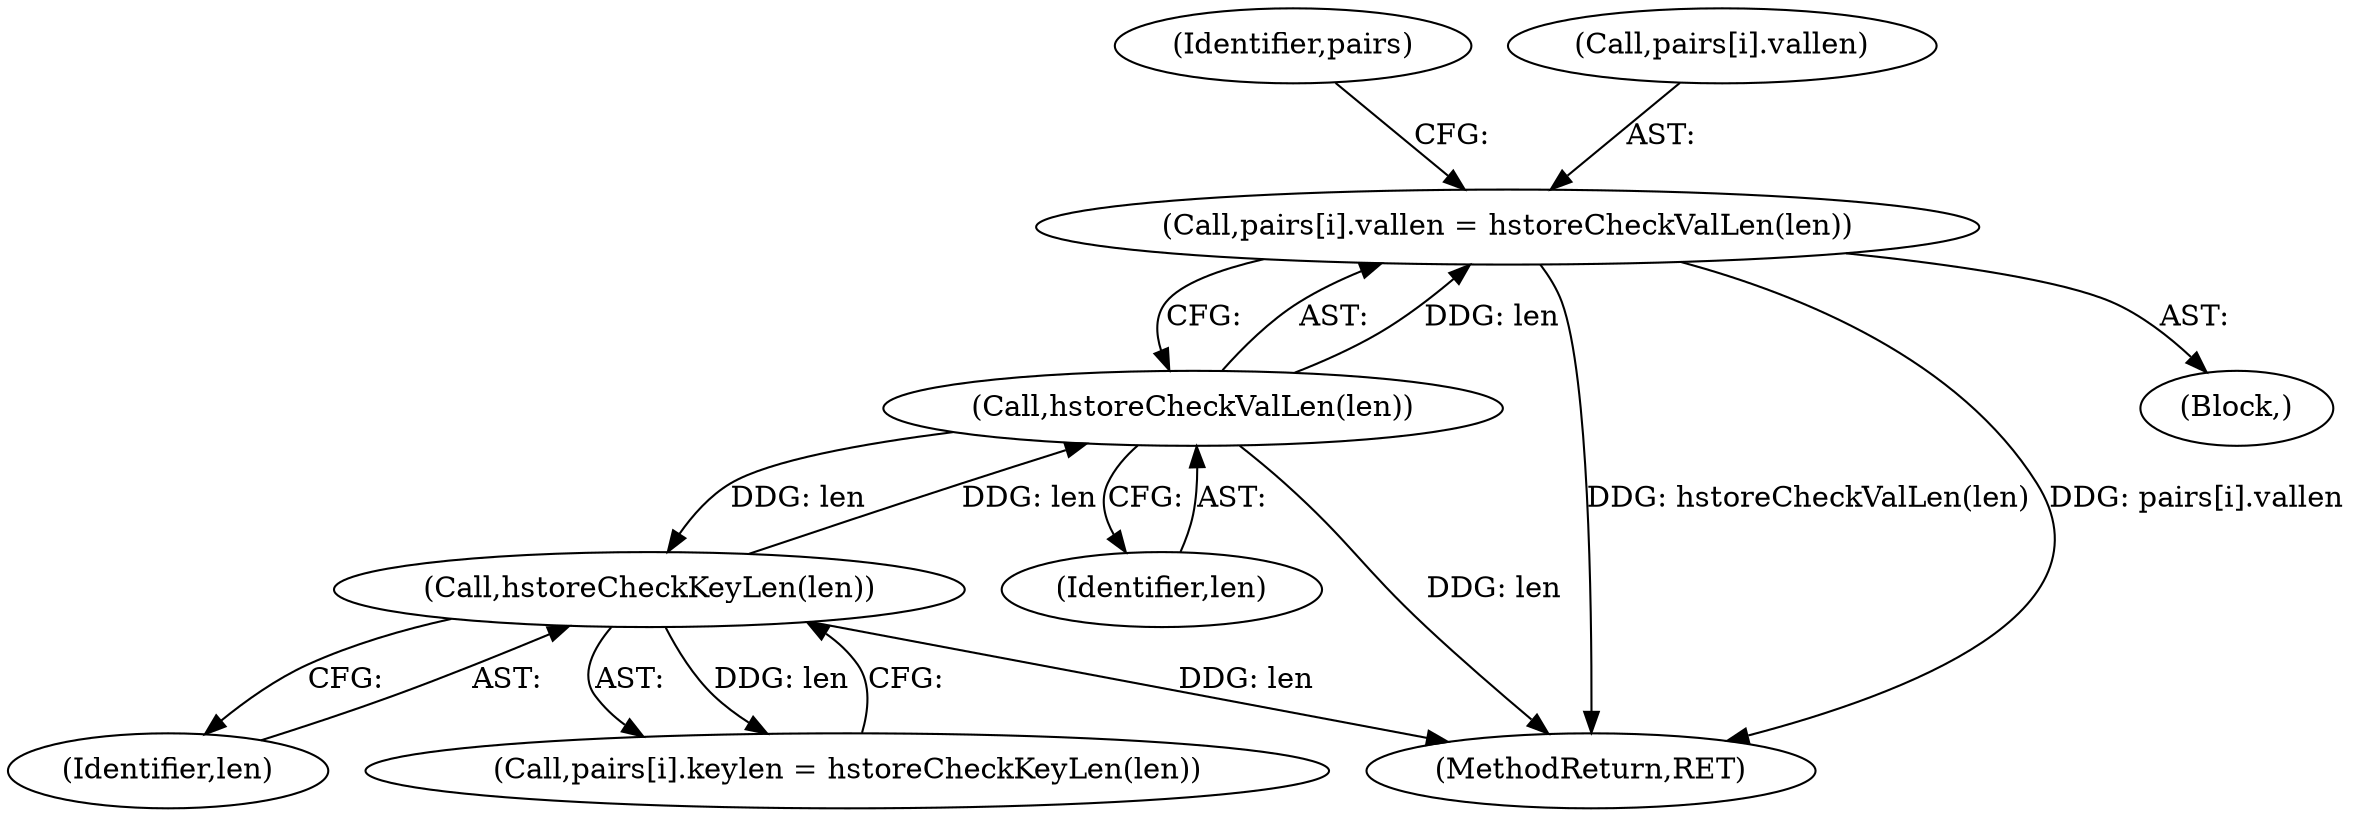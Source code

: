 digraph "0_postgres_31400a673325147e1205326008e32135a78b4d8a_2@array" {
"1000263" [label="(Call,pairs[i].vallen = hstoreCheckValLen(len))"];
"1000269" [label="(Call,hstoreCheckValLen(len))"];
"1000210" [label="(Call,hstoreCheckKeyLen(len))"];
"1000274" [label="(Identifier,pairs)"];
"1000269" [label="(Call,hstoreCheckValLen(len))"];
"1000270" [label="(Identifier,len)"];
"1000211" [label="(Identifier,len)"];
"1000264" [label="(Call,pairs[i].vallen)"];
"1000263" [label="(Call,pairs[i].vallen = hstoreCheckValLen(len))"];
"1000210" [label="(Call,hstoreCheckKeyLen(len))"];
"1000293" [label="(MethodReturn,RET)"];
"1000251" [label="(Block,)"];
"1000204" [label="(Call,pairs[i].keylen = hstoreCheckKeyLen(len))"];
"1000263" -> "1000251"  [label="AST: "];
"1000263" -> "1000269"  [label="CFG: "];
"1000264" -> "1000263"  [label="AST: "];
"1000269" -> "1000263"  [label="AST: "];
"1000274" -> "1000263"  [label="CFG: "];
"1000263" -> "1000293"  [label="DDG: hstoreCheckValLen(len)"];
"1000263" -> "1000293"  [label="DDG: pairs[i].vallen"];
"1000269" -> "1000263"  [label="DDG: len"];
"1000269" -> "1000270"  [label="CFG: "];
"1000270" -> "1000269"  [label="AST: "];
"1000269" -> "1000293"  [label="DDG: len"];
"1000269" -> "1000210"  [label="DDG: len"];
"1000210" -> "1000269"  [label="DDG: len"];
"1000210" -> "1000204"  [label="AST: "];
"1000210" -> "1000211"  [label="CFG: "];
"1000211" -> "1000210"  [label="AST: "];
"1000204" -> "1000210"  [label="CFG: "];
"1000210" -> "1000293"  [label="DDG: len"];
"1000210" -> "1000204"  [label="DDG: len"];
}
